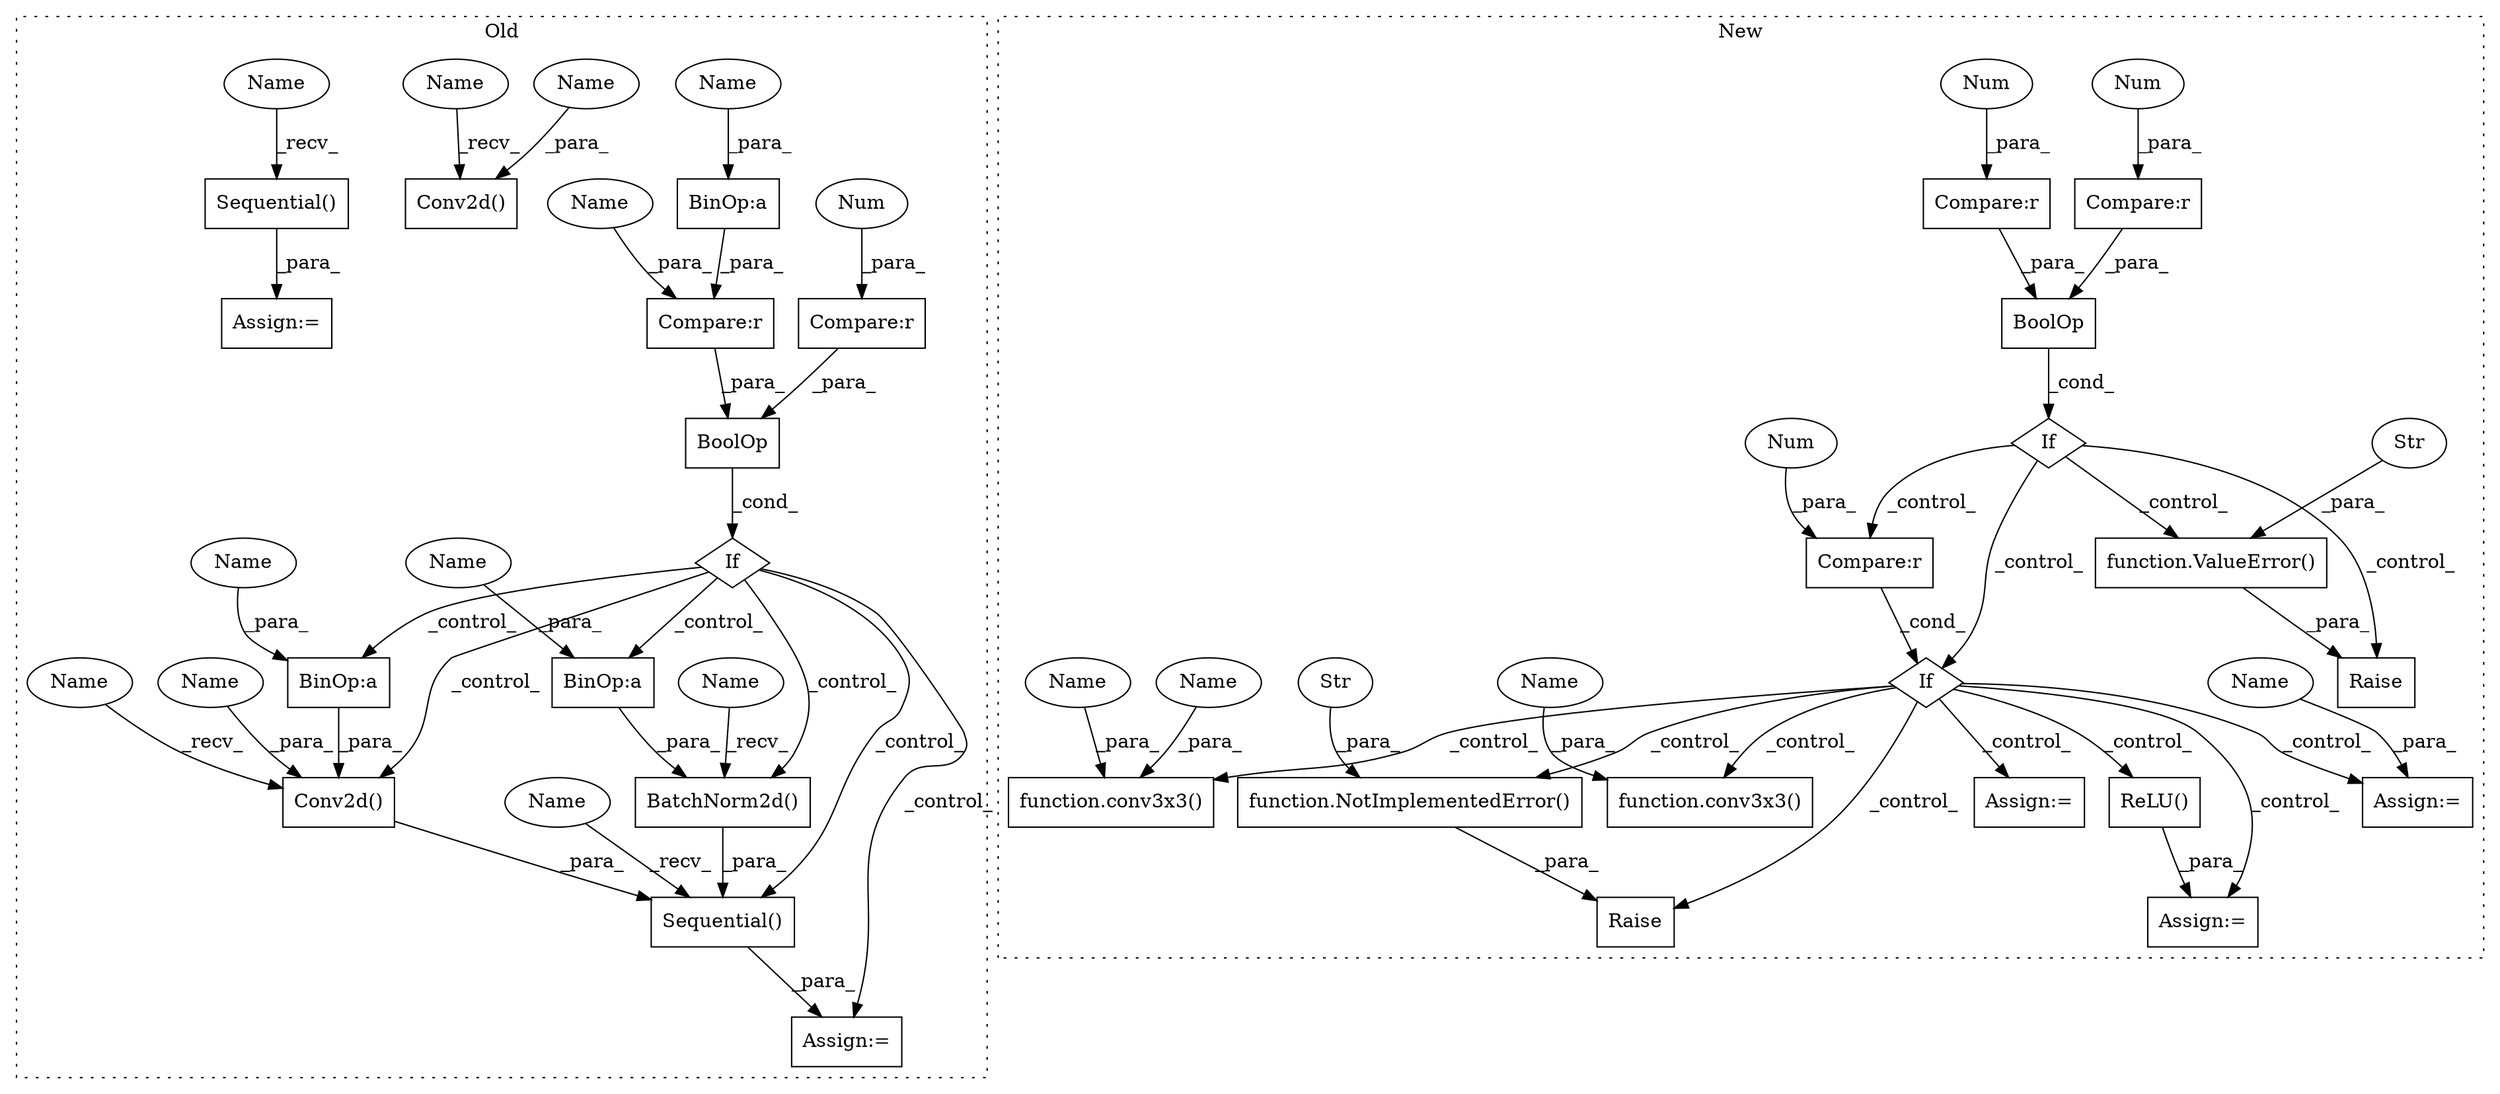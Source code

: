 digraph G {
subgraph cluster0 {
1 [label="BatchNorm2d()" a="75" s="823,859" l="15,1" shape="box"];
18 [label="If" a="96" s="605,657" l="3,14" shape="diamond"];
19 [label="Sequential()" a="75" s="689,860" l="31,14" shape="box"];
20 [label="BinOp:a" a="82" s="755" l="1" shape="box"];
21 [label="BinOp:a" a="82" s="852" l="1" shape="box"];
22 [label="BinOp:a" a="82" s="650" l="1" shape="box"];
23 [label="Compare:r" a="40" s="608" l="11" shape="box"];
24 [label="Compare:r" a="40" s="623" l="34" shape="box"];
25 [label="BoolOp" a="72" s="608" l="49" shape="box"];
26 [label="Conv2d()" a="75" s="720,762" l="10,43" shape="box"];
27 [label="Sequential()" a="75" s="581" l="15" shape="box"];
28 [label="Conv2d()" a="75" s="236,282" l="10,54" shape="box"];
32 [label="Num" a="76" s="618" l="1" shape="ellipse"];
33 [label="Assign:=" a="68" s="686" l="3" shape="box"];
34 [label="Assign:=" a="68" s="578" l="3" shape="box"];
37 [label="Name" a="87" s="756" l="6" shape="ellipse"];
38 [label="Name" a="87" s="853" l="6" shape="ellipse"];
39 [label="Name" a="87" s="651" l="6" shape="ellipse"];
42 [label="Name" a="87" s="623" l="9" shape="ellipse"];
43 [label="Name" a="87" s="246" l="9" shape="ellipse"];
44 [label="Name" a="87" s="730" l="9" shape="ellipse"];
47 [label="Name" a="87" s="720" l="2" shape="ellipse"];
48 [label="Name" a="87" s="823" l="2" shape="ellipse"];
49 [label="Name" a="87" s="236" l="2" shape="ellipse"];
50 [label="Name" a="87" s="689" l="2" shape="ellipse"];
51 [label="Name" a="87" s="581" l="2" shape="ellipse"];
label = "Old";
style="dotted";
}
subgraph cluster1 {
2 [label="function.NotImplementedError()" a="75" s="1010,1072" l="20,1" shape="box"];
3 [label="If" a="96" s="847,881" l="3,14" shape="diamond"];
4 [label="Str" a="66" s="1030" l="42" shape="ellipse"];
5 [label="If" a="96" s="975,990" l="3,14" shape="diamond"];
6 [label="BoolOp" a="72" s="850" l="31" shape="box"];
7 [label="Compare:r" a="40" s="865" l="16" shape="box"];
8 [label="Num" a="76" s="879" l="2" shape="ellipse"];
9 [label="Compare:r" a="40" s="850" l="11" shape="box"];
10 [label="Num" a="76" s="860" l="1" shape="ellipse"];
11 [label="Compare:r" a="40" s="978" l="12" shape="box"];
12 [label="Num" a="76" s="989" l="1" shape="ellipse"];
13 [label="Raise" a="91" s="895" l="6" shape="box"];
14 [label="Assign:=" a="68" s="1354" l="3" shape="box"];
15 [label="Raise" a="91" s="1004" l="6" shape="box"];
16 [label="function.ValueError()" a="75" s="901,965" l="11,1" shape="box"];
17 [label="Str" a="66" s="912" l="53" shape="ellipse"];
29 [label="function.conv3x3()" a="75" s="1253,1291" l="8,1" shape="box"];
30 [label="Assign:=" a="68" s="1524" l="3" shape="box"];
31 [label="function.conv3x3()" a="75" s="1400,1428" l="8,1" shape="box"];
35 [label="ReLU()" a="75" s="1357" l="21" shape="box"];
36 [label="Assign:=" a="68" s="1491" l="3" shape="box"];
40 [label="Name" a="87" s="1271" l="12" shape="ellipse"];
41 [label="Name" a="87" s="1408" l="12" shape="ellipse"];
45 [label="Name" a="87" s="1527" l="6" shape="ellipse"];
46 [label="Name" a="87" s="1285" l="6" shape="ellipse"];
label = "New";
style="dotted";
}
1 -> 19 [label="_para_"];
2 -> 15 [label="_para_"];
3 -> 11 [label="_control_"];
3 -> 16 [label="_control_"];
3 -> 13 [label="_control_"];
3 -> 5 [label="_control_"];
4 -> 2 [label="_para_"];
5 -> 2 [label="_control_"];
5 -> 14 [label="_control_"];
5 -> 36 [label="_control_"];
5 -> 35 [label="_control_"];
5 -> 31 [label="_control_"];
5 -> 29 [label="_control_"];
5 -> 15 [label="_control_"];
5 -> 30 [label="_control_"];
6 -> 3 [label="_cond_"];
7 -> 6 [label="_para_"];
8 -> 7 [label="_para_"];
9 -> 6 [label="_para_"];
10 -> 9 [label="_para_"];
11 -> 5 [label="_cond_"];
12 -> 11 [label="_para_"];
16 -> 13 [label="_para_"];
17 -> 16 [label="_para_"];
18 -> 20 [label="_control_"];
18 -> 33 [label="_control_"];
18 -> 21 [label="_control_"];
18 -> 1 [label="_control_"];
18 -> 26 [label="_control_"];
18 -> 19 [label="_control_"];
19 -> 33 [label="_para_"];
20 -> 26 [label="_para_"];
21 -> 1 [label="_para_"];
22 -> 24 [label="_para_"];
23 -> 25 [label="_para_"];
24 -> 25 [label="_para_"];
25 -> 18 [label="_cond_"];
26 -> 19 [label="_para_"];
27 -> 34 [label="_para_"];
32 -> 23 [label="_para_"];
35 -> 14 [label="_para_"];
37 -> 20 [label="_para_"];
38 -> 21 [label="_para_"];
39 -> 22 [label="_para_"];
40 -> 29 [label="_para_"];
41 -> 31 [label="_para_"];
42 -> 24 [label="_para_"];
43 -> 28 [label="_para_"];
44 -> 26 [label="_para_"];
45 -> 30 [label="_para_"];
46 -> 29 [label="_para_"];
47 -> 26 [label="_recv_"];
48 -> 1 [label="_recv_"];
49 -> 28 [label="_recv_"];
50 -> 19 [label="_recv_"];
51 -> 27 [label="_recv_"];
}